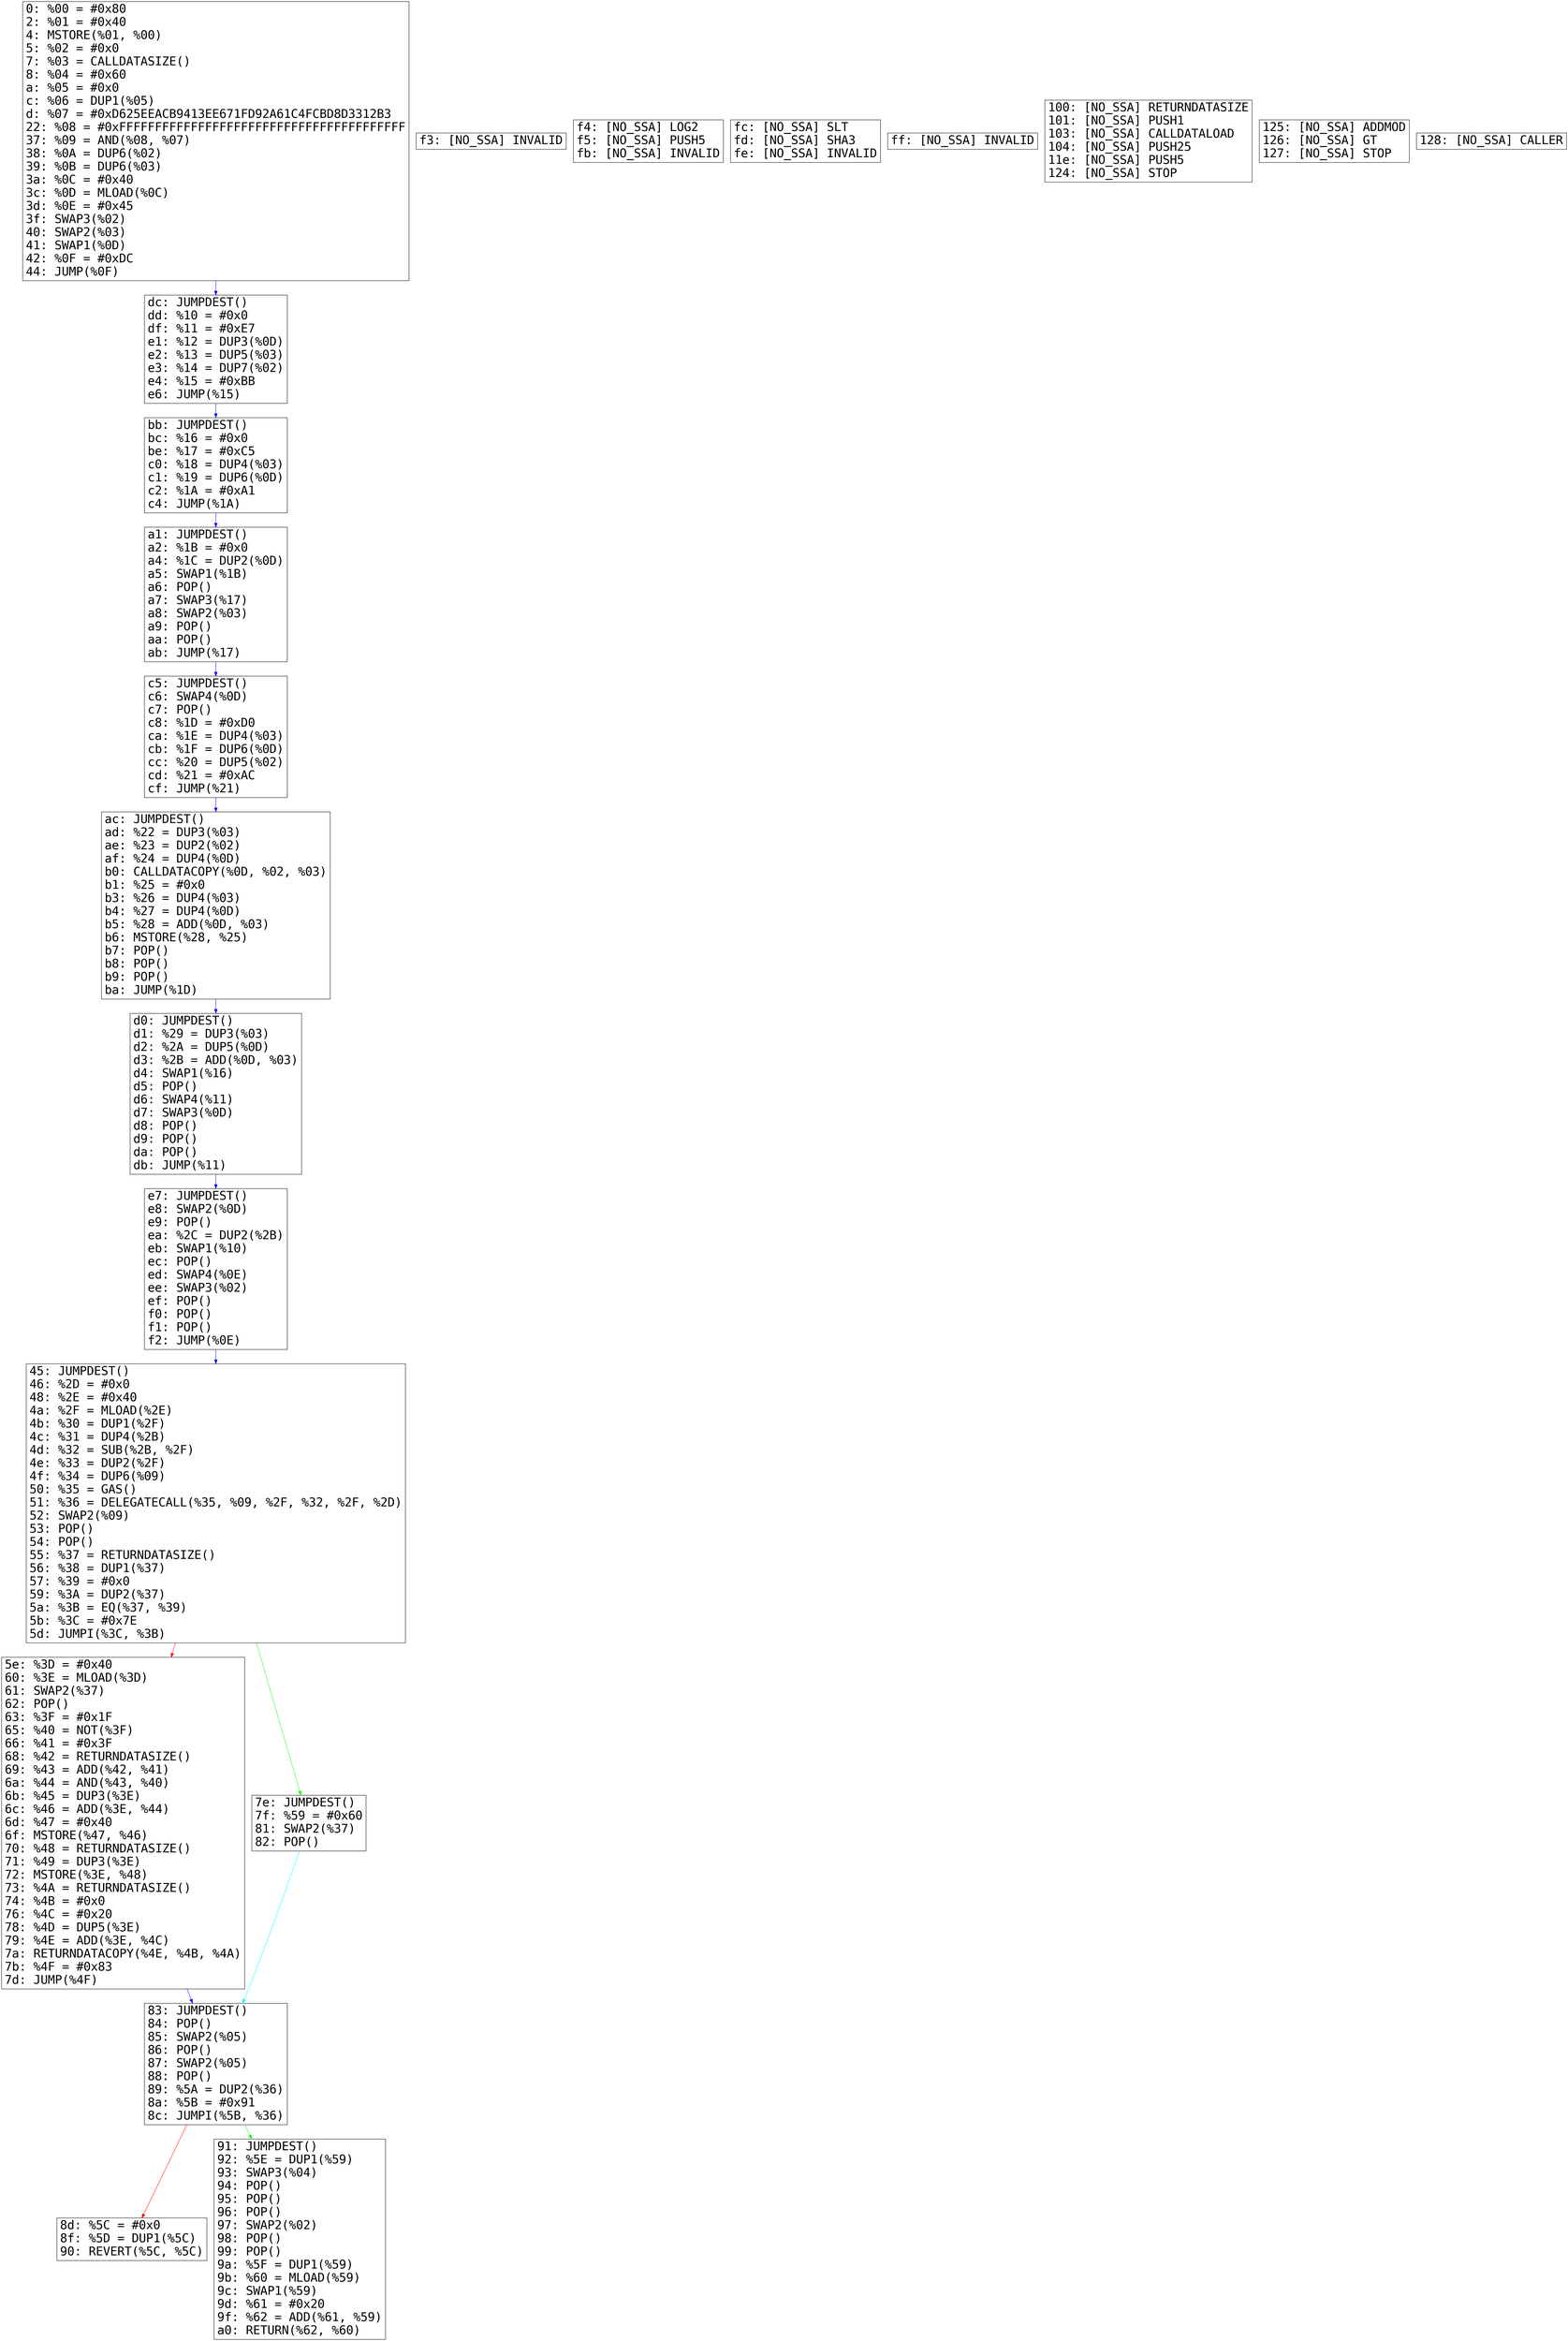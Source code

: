 digraph "graph.cfg.gv" {
	subgraph global {
		node [fontname=Courier fontsize=30.0 rank=same shape=box]
		block_0 [label="0: %00 = #0x80\l2: %01 = #0x40\l4: MSTORE(%01, %00)\l5: %02 = #0x0\l7: %03 = CALLDATASIZE()\l8: %04 = #0x60\la: %05 = #0x0\lc: %06 = DUP1(%05)\ld: %07 = #0xD625EEACB9413EE671FD92A61C4FCBD8D3312B3\l22: %08 = #0xFFFFFFFFFFFFFFFFFFFFFFFFFFFFFFFFFFFFFFFF\l37: %09 = AND(%08, %07)\l38: %0A = DUP6(%02)\l39: %0B = DUP6(%03)\l3a: %0C = #0x40\l3c: %0D = MLOAD(%0C)\l3d: %0E = #0x45\l3f: SWAP3(%02)\l40: SWAP2(%03)\l41: SWAP1(%0D)\l42: %0F = #0xDC\l44: JUMP(%0F)\l"]
		block_45 [label="45: JUMPDEST()\l46: %2D = #0x0\l48: %2E = #0x40\l4a: %2F = MLOAD(%2E)\l4b: %30 = DUP1(%2F)\l4c: %31 = DUP4(%2B)\l4d: %32 = SUB(%2B, %2F)\l4e: %33 = DUP2(%2F)\l4f: %34 = DUP6(%09)\l50: %35 = GAS()\l51: %36 = DELEGATECALL(%35, %09, %2F, %32, %2F, %2D)\l52: SWAP2(%09)\l53: POP()\l54: POP()\l55: %37 = RETURNDATASIZE()\l56: %38 = DUP1(%37)\l57: %39 = #0x0\l59: %3A = DUP2(%37)\l5a: %3B = EQ(%37, %39)\l5b: %3C = #0x7E\l5d: JUMPI(%3C, %3B)\l"]
		block_5e [label="5e: %3D = #0x40\l60: %3E = MLOAD(%3D)\l61: SWAP2(%37)\l62: POP()\l63: %3F = #0x1F\l65: %40 = NOT(%3F)\l66: %41 = #0x3F\l68: %42 = RETURNDATASIZE()\l69: %43 = ADD(%42, %41)\l6a: %44 = AND(%43, %40)\l6b: %45 = DUP3(%3E)\l6c: %46 = ADD(%3E, %44)\l6d: %47 = #0x40\l6f: MSTORE(%47, %46)\l70: %48 = RETURNDATASIZE()\l71: %49 = DUP3(%3E)\l72: MSTORE(%3E, %48)\l73: %4A = RETURNDATASIZE()\l74: %4B = #0x0\l76: %4C = #0x20\l78: %4D = DUP5(%3E)\l79: %4E = ADD(%3E, %4C)\l7a: RETURNDATACOPY(%4E, %4B, %4A)\l7b: %4F = #0x83\l7d: JUMP(%4F)\l"]
		block_7e [label="7e: JUMPDEST()\l7f: %59 = #0x60\l81: SWAP2(%37)\l82: POP()\l"]
		block_83 [label="83: JUMPDEST()\l84: POP()\l85: SWAP2(%05)\l86: POP()\l87: SWAP2(%05)\l88: POP()\l89: %5A = DUP2(%36)\l8a: %5B = #0x91\l8c: JUMPI(%5B, %36)\l"]
		block_8d [label="8d: %5C = #0x0\l8f: %5D = DUP1(%5C)\l90: REVERT(%5C, %5C)\l"]
		block_91 [label="91: JUMPDEST()\l92: %5E = DUP1(%59)\l93: SWAP3(%04)\l94: POP()\l95: POP()\l96: POP()\l97: SWAP2(%02)\l98: POP()\l99: POP()\l9a: %5F = DUP1(%59)\l9b: %60 = MLOAD(%59)\l9c: SWAP1(%59)\l9d: %61 = #0x20\l9f: %62 = ADD(%61, %59)\la0: RETURN(%62, %60)\l"]
		block_a1 [label="a1: JUMPDEST()\la2: %1B = #0x0\la4: %1C = DUP2(%0D)\la5: SWAP1(%1B)\la6: POP()\la7: SWAP3(%17)\la8: SWAP2(%03)\la9: POP()\laa: POP()\lab: JUMP(%17)\l"]
		block_ac [label="ac: JUMPDEST()\lad: %22 = DUP3(%03)\lae: %23 = DUP2(%02)\laf: %24 = DUP4(%0D)\lb0: CALLDATACOPY(%0D, %02, %03)\lb1: %25 = #0x0\lb3: %26 = DUP4(%03)\lb4: %27 = DUP4(%0D)\lb5: %28 = ADD(%0D, %03)\lb6: MSTORE(%28, %25)\lb7: POP()\lb8: POP()\lb9: POP()\lba: JUMP(%1D)\l"]
		block_bb [label="bb: JUMPDEST()\lbc: %16 = #0x0\lbe: %17 = #0xC5\lc0: %18 = DUP4(%03)\lc1: %19 = DUP6(%0D)\lc2: %1A = #0xA1\lc4: JUMP(%1A)\l"]
		block_c5 [label="c5: JUMPDEST()\lc6: SWAP4(%0D)\lc7: POP()\lc8: %1D = #0xD0\lca: %1E = DUP4(%03)\lcb: %1F = DUP6(%0D)\lcc: %20 = DUP5(%02)\lcd: %21 = #0xAC\lcf: JUMP(%21)\l"]
		block_d0 [label="d0: JUMPDEST()\ld1: %29 = DUP3(%03)\ld2: %2A = DUP5(%0D)\ld3: %2B = ADD(%0D, %03)\ld4: SWAP1(%16)\ld5: POP()\ld6: SWAP4(%11)\ld7: SWAP3(%0D)\ld8: POP()\ld9: POP()\lda: POP()\ldb: JUMP(%11)\l"]
		block_dc [label="dc: JUMPDEST()\ldd: %10 = #0x0\ldf: %11 = #0xE7\le1: %12 = DUP3(%0D)\le2: %13 = DUP5(%03)\le3: %14 = DUP7(%02)\le4: %15 = #0xBB\le6: JUMP(%15)\l"]
		block_e7 [label="e7: JUMPDEST()\le8: SWAP2(%0D)\le9: POP()\lea: %2C = DUP2(%2B)\leb: SWAP1(%10)\lec: POP()\led: SWAP4(%0E)\lee: SWAP3(%02)\lef: POP()\lf0: POP()\lf1: POP()\lf2: JUMP(%0E)\l"]
		block_f3 [label="f3: [NO_SSA] INVALID\l"]
		block_f4 [label="f4: [NO_SSA] LOG2\lf5: [NO_SSA] PUSH5\lfb: [NO_SSA] INVALID\l"]
		block_fc [label="fc: [NO_SSA] SLT\lfd: [NO_SSA] SHA3\lfe: [NO_SSA] INVALID\l"]
		block_ff [label="ff: [NO_SSA] INVALID\l"]
		block_100 [label="100: [NO_SSA] RETURNDATASIZE\l101: [NO_SSA] PUSH1\l103: [NO_SSA] CALLDATALOAD\l104: [NO_SSA] PUSH25\l11e: [NO_SSA] PUSH5\l124: [NO_SSA] STOP\l"]
		block_125 [label="125: [NO_SSA] ADDMOD\l126: [NO_SSA] GT\l127: [NO_SSA] STOP\l"]
		block_128 [label="128: [NO_SSA] CALLER\l"]
	}
	block_83 -> block_8d [color=red]
	block_5e -> block_83 [color=blue]
	block_0 -> block_dc [color=blue]
	block_e7 -> block_45 [color=blue]
	block_dc -> block_bb [color=blue]
	block_d0 -> block_e7 [color=blue]
	block_45 -> block_5e [color=red]
	block_45 -> block_7e [color=green]
	block_a1 -> block_c5 [color=blue]
	block_7e -> block_83 [color=cyan]
	block_bb -> block_a1 [color=blue]
	block_83 -> block_91 [color=green]
	block_c5 -> block_ac [color=blue]
	block_ac -> block_d0 [color=blue]
}
